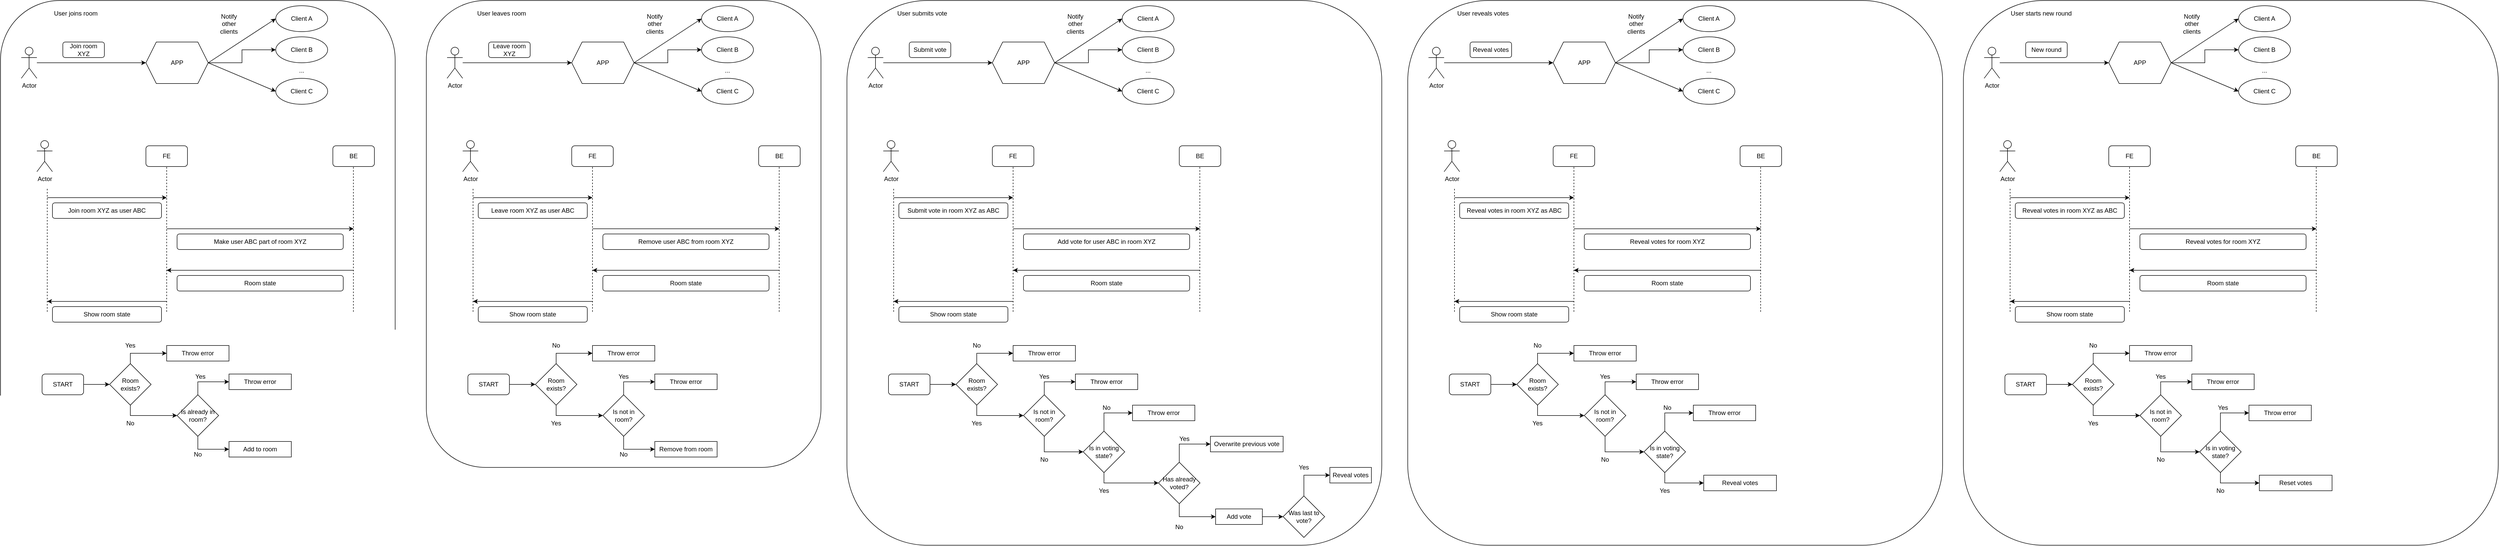 <mxfile version="24.8.4">
  <diagram name="Page-1" id="0DTt7zCiQ9KKCAeXfTBP">
    <mxGraphModel dx="3187" dy="1762" grid="1" gridSize="10" guides="1" tooltips="1" connect="1" arrows="1" fold="1" page="1" pageScale="1" pageWidth="850" pageHeight="1100" math="0" shadow="0">
      <root>
        <mxCell id="0" />
        <mxCell id="1" parent="0" />
        <mxCell id="znmE_3cOpFoyNIo4-c83-2" value="" style="rounded=1;whiteSpace=wrap;html=1;" parent="1" vertex="1">
          <mxGeometry x="40" y="40" width="760" height="900" as="geometry" />
        </mxCell>
        <mxCell id="znmE_3cOpFoyNIo4-c83-3" value="User joins room" style="text;html=1;align=center;verticalAlign=middle;whiteSpace=wrap;rounded=0;" parent="1" vertex="1">
          <mxGeometry x="130" y="50" width="110" height="30" as="geometry" />
        </mxCell>
        <mxCell id="znmE_3cOpFoyNIo4-c83-8" value="Actor" style="shape=umlActor;verticalLabelPosition=bottom;verticalAlign=top;html=1;outlineConnect=0;" parent="1" vertex="1">
          <mxGeometry x="80" y="130" width="30" height="60" as="geometry" />
        </mxCell>
        <mxCell id="znmE_3cOpFoyNIo4-c83-17" style="edgeStyle=orthogonalEdgeStyle;rounded=0;orthogonalLoop=1;jettySize=auto;html=1;exitX=1;exitY=0.5;exitDx=0;exitDy=0;entryX=0;entryY=0.5;entryDx=0;entryDy=0;" parent="1" source="znmE_3cOpFoyNIo4-c83-9" target="znmE_3cOpFoyNIo4-c83-14" edge="1">
          <mxGeometry relative="1" as="geometry" />
        </mxCell>
        <mxCell id="znmE_3cOpFoyNIo4-c83-9" value="APP" style="shape=hexagon;perimeter=hexagonPerimeter2;whiteSpace=wrap;html=1;fixedSize=1;" parent="1" vertex="1">
          <mxGeometry x="320" y="120" width="120" height="80" as="geometry" />
        </mxCell>
        <mxCell id="znmE_3cOpFoyNIo4-c83-10" value="" style="endArrow=classic;html=1;rounded=0;entryX=0;entryY=0.5;entryDx=0;entryDy=0;" parent="1" source="znmE_3cOpFoyNIo4-c83-8" target="znmE_3cOpFoyNIo4-c83-9" edge="1">
          <mxGeometry width="50" height="50" relative="1" as="geometry">
            <mxPoint x="430" y="200" as="sourcePoint" />
            <mxPoint x="480" y="150" as="targetPoint" />
          </mxGeometry>
        </mxCell>
        <mxCell id="znmE_3cOpFoyNIo4-c83-11" value="Join room XYZ" style="rounded=1;whiteSpace=wrap;html=1;" parent="1" vertex="1">
          <mxGeometry x="160" y="120" width="80" height="30" as="geometry" />
        </mxCell>
        <mxCell id="znmE_3cOpFoyNIo4-c83-12" value="Client A" style="ellipse;whiteSpace=wrap;html=1;" parent="1" vertex="1">
          <mxGeometry x="570" y="50" width="100" height="50" as="geometry" />
        </mxCell>
        <mxCell id="znmE_3cOpFoyNIo4-c83-13" value="" style="endArrow=classic;html=1;rounded=0;exitX=1;exitY=0.5;exitDx=0;exitDy=0;entryX=0;entryY=0.5;entryDx=0;entryDy=0;" parent="1" source="znmE_3cOpFoyNIo4-c83-9" target="znmE_3cOpFoyNIo4-c83-12" edge="1">
          <mxGeometry width="50" height="50" relative="1" as="geometry">
            <mxPoint x="390" y="150" as="sourcePoint" />
            <mxPoint x="440" y="100" as="targetPoint" />
          </mxGeometry>
        </mxCell>
        <mxCell id="znmE_3cOpFoyNIo4-c83-14" value="Client B" style="ellipse;whiteSpace=wrap;html=1;" parent="1" vertex="1">
          <mxGeometry x="570" y="110" width="100" height="50" as="geometry" />
        </mxCell>
        <mxCell id="znmE_3cOpFoyNIo4-c83-15" value="Client C" style="ellipse;whiteSpace=wrap;html=1;" parent="1" vertex="1">
          <mxGeometry x="570" y="190" width="100" height="50" as="geometry" />
        </mxCell>
        <mxCell id="znmE_3cOpFoyNIo4-c83-16" value="..." style="text;html=1;align=center;verticalAlign=middle;whiteSpace=wrap;rounded=0;" parent="1" vertex="1">
          <mxGeometry x="590" y="160" width="60" height="30" as="geometry" />
        </mxCell>
        <mxCell id="znmE_3cOpFoyNIo4-c83-18" value="" style="endArrow=classic;html=1;rounded=0;entryX=0;entryY=0.5;entryDx=0;entryDy=0;exitX=1;exitY=0.5;exitDx=0;exitDy=0;" parent="1" source="znmE_3cOpFoyNIo4-c83-9" target="znmE_3cOpFoyNIo4-c83-15" edge="1">
          <mxGeometry width="50" height="50" relative="1" as="geometry">
            <mxPoint x="390" y="150" as="sourcePoint" />
            <mxPoint x="440" y="100" as="targetPoint" />
          </mxGeometry>
        </mxCell>
        <mxCell id="znmE_3cOpFoyNIo4-c83-19" value="Notify other clients" style="text;html=1;align=center;verticalAlign=middle;whiteSpace=wrap;rounded=0;" parent="1" vertex="1">
          <mxGeometry x="450" y="70" width="60" height="30" as="geometry" />
        </mxCell>
        <mxCell id="znmE_3cOpFoyNIo4-c83-20" value="BE" style="rounded=1;whiteSpace=wrap;html=1;" parent="1" vertex="1">
          <mxGeometry x="680" y="320" width="80" height="40" as="geometry" />
        </mxCell>
        <mxCell id="znmE_3cOpFoyNIo4-c83-21" value="FE" style="rounded=1;whiteSpace=wrap;html=1;" parent="1" vertex="1">
          <mxGeometry x="320" y="320" width="80" height="40" as="geometry" />
        </mxCell>
        <mxCell id="znmE_3cOpFoyNIo4-c83-22" value="Actor" style="shape=umlActor;verticalLabelPosition=bottom;verticalAlign=top;html=1;outlineConnect=0;" parent="1" vertex="1">
          <mxGeometry x="110" y="310" width="30" height="60" as="geometry" />
        </mxCell>
        <mxCell id="znmE_3cOpFoyNIo4-c83-24" value="" style="endArrow=none;dashed=1;html=1;rounded=0;entryX=0.5;entryY=1;entryDx=0;entryDy=0;" parent="1" target="znmE_3cOpFoyNIo4-c83-21" edge="1">
          <mxGeometry width="50" height="50" relative="1" as="geometry">
            <mxPoint x="360" y="640" as="sourcePoint" />
            <mxPoint x="590" y="290" as="targetPoint" />
          </mxGeometry>
        </mxCell>
        <mxCell id="znmE_3cOpFoyNIo4-c83-25" value="" style="endArrow=none;dashed=1;html=1;rounded=0;entryX=0.5;entryY=1;entryDx=0;entryDy=0;" parent="1" edge="1">
          <mxGeometry width="50" height="50" relative="1" as="geometry">
            <mxPoint x="719.58" y="640" as="sourcePoint" />
            <mxPoint x="719.58" y="360" as="targetPoint" />
          </mxGeometry>
        </mxCell>
        <mxCell id="znmE_3cOpFoyNIo4-c83-27" value="" style="endArrow=none;dashed=1;html=1;rounded=0;" parent="1" edge="1">
          <mxGeometry width="50" height="50" relative="1" as="geometry">
            <mxPoint x="130" y="640" as="sourcePoint" />
            <mxPoint x="130" y="400" as="targetPoint" />
          </mxGeometry>
        </mxCell>
        <mxCell id="znmE_3cOpFoyNIo4-c83-28" value="" style="endArrow=classic;html=1;rounded=0;" parent="1" edge="1">
          <mxGeometry width="50" height="50" relative="1" as="geometry">
            <mxPoint x="130" y="420" as="sourcePoint" />
            <mxPoint x="360" y="420" as="targetPoint" />
          </mxGeometry>
        </mxCell>
        <mxCell id="znmE_3cOpFoyNIo4-c83-30" value="Join room XYZ as user ABC" style="rounded=1;whiteSpace=wrap;html=1;" parent="1" vertex="1">
          <mxGeometry x="140" y="430" width="210" height="30" as="geometry" />
        </mxCell>
        <mxCell id="znmE_3cOpFoyNIo4-c83-31" value="" style="endArrow=classic;html=1;rounded=0;" parent="1" edge="1">
          <mxGeometry width="50" height="50" relative="1" as="geometry">
            <mxPoint x="360" y="480" as="sourcePoint" />
            <mxPoint x="720" y="480" as="targetPoint" />
          </mxGeometry>
        </mxCell>
        <mxCell id="znmE_3cOpFoyNIo4-c83-32" value="Make user ABC part of room XYZ" style="rounded=1;whiteSpace=wrap;html=1;" parent="1" vertex="1">
          <mxGeometry x="380" y="490" width="320" height="30" as="geometry" />
        </mxCell>
        <mxCell id="znmE_3cOpFoyNIo4-c83-33" value="" style="endArrow=classic;html=1;rounded=0;" parent="1" edge="1">
          <mxGeometry width="50" height="50" relative="1" as="geometry">
            <mxPoint x="720" y="560" as="sourcePoint" />
            <mxPoint x="360" y="560" as="targetPoint" />
          </mxGeometry>
        </mxCell>
        <mxCell id="znmE_3cOpFoyNIo4-c83-34" value="Room state" style="rounded=1;whiteSpace=wrap;html=1;" parent="1" vertex="1">
          <mxGeometry x="380" y="570" width="320" height="30" as="geometry" />
        </mxCell>
        <mxCell id="znmE_3cOpFoyNIo4-c83-35" value="" style="endArrow=classic;html=1;rounded=0;" parent="1" edge="1">
          <mxGeometry width="50" height="50" relative="1" as="geometry">
            <mxPoint x="360" y="620" as="sourcePoint" />
            <mxPoint x="130" y="620" as="targetPoint" />
          </mxGeometry>
        </mxCell>
        <mxCell id="znmE_3cOpFoyNIo4-c83-36" value="Show room state" style="rounded=1;whiteSpace=wrap;html=1;" parent="1" vertex="1">
          <mxGeometry x="140" y="630" width="210" height="30" as="geometry" />
        </mxCell>
        <mxCell id="znmE_3cOpFoyNIo4-c83-63" style="edgeStyle=orthogonalEdgeStyle;rounded=0;orthogonalLoop=1;jettySize=auto;html=1;exitX=1;exitY=0.5;exitDx=0;exitDy=0;entryX=0;entryY=0.5;entryDx=0;entryDy=0;" parent="1" source="znmE_3cOpFoyNIo4-c83-53" target="znmE_3cOpFoyNIo4-c83-54" edge="1">
          <mxGeometry relative="1" as="geometry" />
        </mxCell>
        <mxCell id="znmE_3cOpFoyNIo4-c83-53" value="START" style="rounded=1;whiteSpace=wrap;html=1;" parent="1" vertex="1">
          <mxGeometry x="120" y="760" width="80" height="40" as="geometry" />
        </mxCell>
        <mxCell id="znmE_3cOpFoyNIo4-c83-57" style="edgeStyle=orthogonalEdgeStyle;rounded=0;orthogonalLoop=1;jettySize=auto;html=1;exitX=0.5;exitY=0;exitDx=0;exitDy=0;entryX=0;entryY=0.5;entryDx=0;entryDy=0;" parent="1" source="znmE_3cOpFoyNIo4-c83-54" target="znmE_3cOpFoyNIo4-c83-55" edge="1">
          <mxGeometry relative="1" as="geometry" />
        </mxCell>
        <mxCell id="znmE_3cOpFoyNIo4-c83-60" style="edgeStyle=orthogonalEdgeStyle;rounded=0;orthogonalLoop=1;jettySize=auto;html=1;exitX=0.5;exitY=1;exitDx=0;exitDy=0;entryX=0;entryY=0.5;entryDx=0;entryDy=0;" parent="1" source="znmE_3cOpFoyNIo4-c83-54" target="znmE_3cOpFoyNIo4-c83-59" edge="1">
          <mxGeometry relative="1" as="geometry" />
        </mxCell>
        <mxCell id="znmE_3cOpFoyNIo4-c83-54" value="&lt;div&gt;Room&lt;/div&gt;&lt;div&gt;exists?&lt;br&gt;&lt;/div&gt;" style="rhombus;whiteSpace=wrap;html=1;" parent="1" vertex="1">
          <mxGeometry x="250" y="740" width="80" height="80" as="geometry" />
        </mxCell>
        <mxCell id="znmE_3cOpFoyNIo4-c83-55" value="Throw error" style="rounded=0;whiteSpace=wrap;html=1;" parent="1" vertex="1">
          <mxGeometry x="360" y="705" width="120" height="30" as="geometry" />
        </mxCell>
        <mxCell id="znmE_3cOpFoyNIo4-c83-62" style="edgeStyle=orthogonalEdgeStyle;rounded=0;orthogonalLoop=1;jettySize=auto;html=1;exitX=0.5;exitY=0;exitDx=0;exitDy=0;entryX=0;entryY=0.5;entryDx=0;entryDy=0;" parent="1" source="znmE_3cOpFoyNIo4-c83-59" target="znmE_3cOpFoyNIo4-c83-61" edge="1">
          <mxGeometry relative="1" as="geometry" />
        </mxCell>
        <mxCell id="znmE_3cOpFoyNIo4-c83-67" style="edgeStyle=orthogonalEdgeStyle;rounded=0;orthogonalLoop=1;jettySize=auto;html=1;exitX=0.5;exitY=1;exitDx=0;exitDy=0;entryX=0;entryY=0.5;entryDx=0;entryDy=0;" parent="1" source="znmE_3cOpFoyNIo4-c83-59" target="znmE_3cOpFoyNIo4-c83-66" edge="1">
          <mxGeometry relative="1" as="geometry" />
        </mxCell>
        <mxCell id="znmE_3cOpFoyNIo4-c83-59" value="Is already in room?" style="rhombus;whiteSpace=wrap;html=1;" parent="1" vertex="1">
          <mxGeometry x="380" y="800" width="80" height="80" as="geometry" />
        </mxCell>
        <mxCell id="znmE_3cOpFoyNIo4-c83-61" value="Throw error" style="rounded=0;whiteSpace=wrap;html=1;" parent="1" vertex="1">
          <mxGeometry x="480" y="760" width="120" height="30" as="geometry" />
        </mxCell>
        <mxCell id="znmE_3cOpFoyNIo4-c83-66" value="Add to room" style="rounded=0;whiteSpace=wrap;html=1;" parent="1" vertex="1">
          <mxGeometry x="480" y="890" width="120" height="30" as="geometry" />
        </mxCell>
        <mxCell id="iRaV365EmcCqrzXcGKt7-1" value="" style="rounded=1;whiteSpace=wrap;html=1;" parent="1" vertex="1">
          <mxGeometry x="860" y="40" width="760" height="900" as="geometry" />
        </mxCell>
        <mxCell id="iRaV365EmcCqrzXcGKt7-2" value="User leaves room" style="text;html=1;align=center;verticalAlign=middle;whiteSpace=wrap;rounded=0;" parent="1" vertex="1">
          <mxGeometry x="950" y="50" width="110" height="30" as="geometry" />
        </mxCell>
        <mxCell id="iRaV365EmcCqrzXcGKt7-3" value="Actor" style="shape=umlActor;verticalLabelPosition=bottom;verticalAlign=top;html=1;outlineConnect=0;" parent="1" vertex="1">
          <mxGeometry x="900" y="130" width="30" height="60" as="geometry" />
        </mxCell>
        <mxCell id="iRaV365EmcCqrzXcGKt7-4" style="edgeStyle=orthogonalEdgeStyle;rounded=0;orthogonalLoop=1;jettySize=auto;html=1;exitX=1;exitY=0.5;exitDx=0;exitDy=0;entryX=0;entryY=0.5;entryDx=0;entryDy=0;" parent="1" source="iRaV365EmcCqrzXcGKt7-5" target="iRaV365EmcCqrzXcGKt7-10" edge="1">
          <mxGeometry relative="1" as="geometry" />
        </mxCell>
        <mxCell id="iRaV365EmcCqrzXcGKt7-5" value="APP" style="shape=hexagon;perimeter=hexagonPerimeter2;whiteSpace=wrap;html=1;fixedSize=1;" parent="1" vertex="1">
          <mxGeometry x="1140" y="120" width="120" height="80" as="geometry" />
        </mxCell>
        <mxCell id="iRaV365EmcCqrzXcGKt7-6" value="" style="endArrow=classic;html=1;rounded=0;entryX=0;entryY=0.5;entryDx=0;entryDy=0;" parent="1" source="iRaV365EmcCqrzXcGKt7-3" target="iRaV365EmcCqrzXcGKt7-5" edge="1">
          <mxGeometry width="50" height="50" relative="1" as="geometry">
            <mxPoint x="1250" y="200" as="sourcePoint" />
            <mxPoint x="1300" y="150" as="targetPoint" />
          </mxGeometry>
        </mxCell>
        <mxCell id="iRaV365EmcCqrzXcGKt7-7" value="Leave room XYZ" style="rounded=1;whiteSpace=wrap;html=1;" parent="1" vertex="1">
          <mxGeometry x="980" y="120" width="80" height="30" as="geometry" />
        </mxCell>
        <mxCell id="iRaV365EmcCqrzXcGKt7-8" value="Client A" style="ellipse;whiteSpace=wrap;html=1;" parent="1" vertex="1">
          <mxGeometry x="1390" y="50" width="100" height="50" as="geometry" />
        </mxCell>
        <mxCell id="iRaV365EmcCqrzXcGKt7-9" value="" style="endArrow=classic;html=1;rounded=0;exitX=1;exitY=0.5;exitDx=0;exitDy=0;entryX=0;entryY=0.5;entryDx=0;entryDy=0;" parent="1" source="iRaV365EmcCqrzXcGKt7-5" target="iRaV365EmcCqrzXcGKt7-8" edge="1">
          <mxGeometry width="50" height="50" relative="1" as="geometry">
            <mxPoint x="1210" y="150" as="sourcePoint" />
            <mxPoint x="1260" y="100" as="targetPoint" />
          </mxGeometry>
        </mxCell>
        <mxCell id="iRaV365EmcCqrzXcGKt7-10" value="Client B" style="ellipse;whiteSpace=wrap;html=1;" parent="1" vertex="1">
          <mxGeometry x="1390" y="110" width="100" height="50" as="geometry" />
        </mxCell>
        <mxCell id="iRaV365EmcCqrzXcGKt7-11" value="Client C" style="ellipse;whiteSpace=wrap;html=1;" parent="1" vertex="1">
          <mxGeometry x="1390" y="190" width="100" height="50" as="geometry" />
        </mxCell>
        <mxCell id="iRaV365EmcCqrzXcGKt7-12" value="..." style="text;html=1;align=center;verticalAlign=middle;whiteSpace=wrap;rounded=0;" parent="1" vertex="1">
          <mxGeometry x="1410" y="160" width="60" height="30" as="geometry" />
        </mxCell>
        <mxCell id="iRaV365EmcCqrzXcGKt7-13" value="" style="endArrow=classic;html=1;rounded=0;entryX=0;entryY=0.5;entryDx=0;entryDy=0;exitX=1;exitY=0.5;exitDx=0;exitDy=0;" parent="1" source="iRaV365EmcCqrzXcGKt7-5" target="iRaV365EmcCqrzXcGKt7-11" edge="1">
          <mxGeometry width="50" height="50" relative="1" as="geometry">
            <mxPoint x="1210" y="150" as="sourcePoint" />
            <mxPoint x="1260" y="100" as="targetPoint" />
          </mxGeometry>
        </mxCell>
        <mxCell id="iRaV365EmcCqrzXcGKt7-14" value="Notify other clients" style="text;html=1;align=center;verticalAlign=middle;whiteSpace=wrap;rounded=0;" parent="1" vertex="1">
          <mxGeometry x="1270" y="70" width="60" height="30" as="geometry" />
        </mxCell>
        <mxCell id="iRaV365EmcCqrzXcGKt7-15" value="BE" style="rounded=1;whiteSpace=wrap;html=1;" parent="1" vertex="1">
          <mxGeometry x="1500" y="320" width="80" height="40" as="geometry" />
        </mxCell>
        <mxCell id="iRaV365EmcCqrzXcGKt7-16" value="FE" style="rounded=1;whiteSpace=wrap;html=1;" parent="1" vertex="1">
          <mxGeometry x="1140" y="320" width="80" height="40" as="geometry" />
        </mxCell>
        <mxCell id="iRaV365EmcCqrzXcGKt7-17" value="Actor" style="shape=umlActor;verticalLabelPosition=bottom;verticalAlign=top;html=1;outlineConnect=0;" parent="1" vertex="1">
          <mxGeometry x="930" y="310" width="30" height="60" as="geometry" />
        </mxCell>
        <mxCell id="iRaV365EmcCqrzXcGKt7-18" value="" style="endArrow=none;dashed=1;html=1;rounded=0;entryX=0.5;entryY=1;entryDx=0;entryDy=0;" parent="1" target="iRaV365EmcCqrzXcGKt7-16" edge="1">
          <mxGeometry width="50" height="50" relative="1" as="geometry">
            <mxPoint x="1180" y="640" as="sourcePoint" />
            <mxPoint x="1410" y="290" as="targetPoint" />
          </mxGeometry>
        </mxCell>
        <mxCell id="iRaV365EmcCqrzXcGKt7-19" value="" style="endArrow=none;dashed=1;html=1;rounded=0;entryX=0.5;entryY=1;entryDx=0;entryDy=0;" parent="1" edge="1">
          <mxGeometry width="50" height="50" relative="1" as="geometry">
            <mxPoint x="1539.58" y="640" as="sourcePoint" />
            <mxPoint x="1539.58" y="360" as="targetPoint" />
          </mxGeometry>
        </mxCell>
        <mxCell id="iRaV365EmcCqrzXcGKt7-20" value="" style="endArrow=none;dashed=1;html=1;rounded=0;" parent="1" edge="1">
          <mxGeometry width="50" height="50" relative="1" as="geometry">
            <mxPoint x="950" y="640" as="sourcePoint" />
            <mxPoint x="950" y="400" as="targetPoint" />
          </mxGeometry>
        </mxCell>
        <mxCell id="iRaV365EmcCqrzXcGKt7-21" value="" style="endArrow=classic;html=1;rounded=0;" parent="1" edge="1">
          <mxGeometry width="50" height="50" relative="1" as="geometry">
            <mxPoint x="950" y="420" as="sourcePoint" />
            <mxPoint x="1180" y="420" as="targetPoint" />
          </mxGeometry>
        </mxCell>
        <mxCell id="iRaV365EmcCqrzXcGKt7-22" value="Leave room XYZ as user ABC" style="rounded=1;whiteSpace=wrap;html=1;" parent="1" vertex="1">
          <mxGeometry x="960" y="430" width="210" height="30" as="geometry" />
        </mxCell>
        <mxCell id="iRaV365EmcCqrzXcGKt7-23" value="" style="endArrow=classic;html=1;rounded=0;" parent="1" edge="1">
          <mxGeometry width="50" height="50" relative="1" as="geometry">
            <mxPoint x="1180" y="480" as="sourcePoint" />
            <mxPoint x="1540" y="480" as="targetPoint" />
          </mxGeometry>
        </mxCell>
        <mxCell id="iRaV365EmcCqrzXcGKt7-24" value="Remove user ABC from room XYZ" style="rounded=1;whiteSpace=wrap;html=1;" parent="1" vertex="1">
          <mxGeometry x="1200" y="490" width="320" height="30" as="geometry" />
        </mxCell>
        <mxCell id="iRaV365EmcCqrzXcGKt7-25" value="" style="endArrow=classic;html=1;rounded=0;" parent="1" edge="1">
          <mxGeometry width="50" height="50" relative="1" as="geometry">
            <mxPoint x="1540" y="560" as="sourcePoint" />
            <mxPoint x="1180" y="560" as="targetPoint" />
          </mxGeometry>
        </mxCell>
        <mxCell id="iRaV365EmcCqrzXcGKt7-26" value="Room state" style="rounded=1;whiteSpace=wrap;html=1;" parent="1" vertex="1">
          <mxGeometry x="1200" y="570" width="320" height="30" as="geometry" />
        </mxCell>
        <mxCell id="iRaV365EmcCqrzXcGKt7-27" value="" style="endArrow=classic;html=1;rounded=0;" parent="1" edge="1">
          <mxGeometry width="50" height="50" relative="1" as="geometry">
            <mxPoint x="1180" y="620" as="sourcePoint" />
            <mxPoint x="950" y="620" as="targetPoint" />
          </mxGeometry>
        </mxCell>
        <mxCell id="iRaV365EmcCqrzXcGKt7-28" value="Show room state" style="rounded=1;whiteSpace=wrap;html=1;" parent="1" vertex="1">
          <mxGeometry x="960" y="630" width="210" height="30" as="geometry" />
        </mxCell>
        <mxCell id="iRaV365EmcCqrzXcGKt7-29" style="edgeStyle=orthogonalEdgeStyle;rounded=0;orthogonalLoop=1;jettySize=auto;html=1;exitX=1;exitY=0.5;exitDx=0;exitDy=0;entryX=0;entryY=0.5;entryDx=0;entryDy=0;" parent="1" source="iRaV365EmcCqrzXcGKt7-30" target="iRaV365EmcCqrzXcGKt7-33" edge="1">
          <mxGeometry relative="1" as="geometry" />
        </mxCell>
        <mxCell id="iRaV365EmcCqrzXcGKt7-30" value="START" style="rounded=1;whiteSpace=wrap;html=1;" parent="1" vertex="1">
          <mxGeometry x="940" y="760" width="80" height="40" as="geometry" />
        </mxCell>
        <mxCell id="iRaV365EmcCqrzXcGKt7-31" style="edgeStyle=orthogonalEdgeStyle;rounded=0;orthogonalLoop=1;jettySize=auto;html=1;exitX=0.5;exitY=0;exitDx=0;exitDy=0;entryX=0;entryY=0.5;entryDx=0;entryDy=0;" parent="1" source="iRaV365EmcCqrzXcGKt7-33" target="iRaV365EmcCqrzXcGKt7-34" edge="1">
          <mxGeometry relative="1" as="geometry" />
        </mxCell>
        <mxCell id="iRaV365EmcCqrzXcGKt7-32" style="edgeStyle=orthogonalEdgeStyle;rounded=0;orthogonalLoop=1;jettySize=auto;html=1;exitX=0.5;exitY=1;exitDx=0;exitDy=0;entryX=0;entryY=0.5;entryDx=0;entryDy=0;" parent="1" source="iRaV365EmcCqrzXcGKt7-33" target="iRaV365EmcCqrzXcGKt7-37" edge="1">
          <mxGeometry relative="1" as="geometry" />
        </mxCell>
        <mxCell id="iRaV365EmcCqrzXcGKt7-33" value="&lt;div&gt;Room&lt;/div&gt;&lt;div&gt;exists?&lt;br&gt;&lt;/div&gt;" style="rhombus;whiteSpace=wrap;html=1;" parent="1" vertex="1">
          <mxGeometry x="1070" y="740" width="80" height="80" as="geometry" />
        </mxCell>
        <mxCell id="iRaV365EmcCqrzXcGKt7-34" value="Throw error" style="rounded=0;whiteSpace=wrap;html=1;" parent="1" vertex="1">
          <mxGeometry x="1180" y="705" width="120" height="30" as="geometry" />
        </mxCell>
        <mxCell id="iRaV365EmcCqrzXcGKt7-35" style="edgeStyle=orthogonalEdgeStyle;rounded=0;orthogonalLoop=1;jettySize=auto;html=1;exitX=0.5;exitY=0;exitDx=0;exitDy=0;entryX=0;entryY=0.5;entryDx=0;entryDy=0;" parent="1" source="iRaV365EmcCqrzXcGKt7-37" target="iRaV365EmcCqrzXcGKt7-38" edge="1">
          <mxGeometry relative="1" as="geometry" />
        </mxCell>
        <mxCell id="iRaV365EmcCqrzXcGKt7-36" style="edgeStyle=orthogonalEdgeStyle;rounded=0;orthogonalLoop=1;jettySize=auto;html=1;exitX=0.5;exitY=1;exitDx=0;exitDy=0;entryX=0;entryY=0.5;entryDx=0;entryDy=0;" parent="1" source="iRaV365EmcCqrzXcGKt7-37" target="iRaV365EmcCqrzXcGKt7-39" edge="1">
          <mxGeometry relative="1" as="geometry" />
        </mxCell>
        <mxCell id="iRaV365EmcCqrzXcGKt7-37" value="Is not in room?" style="rhombus;whiteSpace=wrap;html=1;" parent="1" vertex="1">
          <mxGeometry x="1200" y="800" width="80" height="80" as="geometry" />
        </mxCell>
        <mxCell id="iRaV365EmcCqrzXcGKt7-38" value="Throw error" style="rounded=0;whiteSpace=wrap;html=1;" parent="1" vertex="1">
          <mxGeometry x="1300" y="760" width="120" height="30" as="geometry" />
        </mxCell>
        <mxCell id="iRaV365EmcCqrzXcGKt7-39" value="Remove from room" style="rounded=0;whiteSpace=wrap;html=1;" parent="1" vertex="1">
          <mxGeometry x="1300" y="890" width="120" height="30" as="geometry" />
        </mxCell>
        <mxCell id="collzudqSGSpwgvRL9wm-2" value="Yes" style="text;html=1;align=center;verticalAlign=middle;whiteSpace=wrap;rounded=0;" parent="1" vertex="1">
          <mxGeometry x="260" y="690" width="60" height="30" as="geometry" />
        </mxCell>
        <mxCell id="collzudqSGSpwgvRL9wm-3" value="Yes" style="text;html=1;align=center;verticalAlign=middle;whiteSpace=wrap;rounded=0;" parent="1" vertex="1">
          <mxGeometry x="395" y="750" width="60" height="30" as="geometry" />
        </mxCell>
        <mxCell id="collzudqSGSpwgvRL9wm-4" value="Yes" style="text;html=1;align=center;verticalAlign=middle;whiteSpace=wrap;rounded=0;" parent="1" vertex="1">
          <mxGeometry x="1080" y="840" width="60" height="30" as="geometry" />
        </mxCell>
        <mxCell id="collzudqSGSpwgvRL9wm-5" value="Yes" style="text;html=1;align=center;verticalAlign=middle;whiteSpace=wrap;rounded=0;" parent="1" vertex="1">
          <mxGeometry x="1210" y="750" width="60" height="30" as="geometry" />
        </mxCell>
        <mxCell id="collzudqSGSpwgvRL9wm-6" value="No" style="text;html=1;align=center;verticalAlign=middle;whiteSpace=wrap;rounded=0;" parent="1" vertex="1">
          <mxGeometry x="260" y="840" width="60" height="30" as="geometry" />
        </mxCell>
        <mxCell id="collzudqSGSpwgvRL9wm-7" value="No" style="text;html=1;align=center;verticalAlign=middle;whiteSpace=wrap;rounded=0;" parent="1" vertex="1">
          <mxGeometry x="390" y="900" width="60" height="30" as="geometry" />
        </mxCell>
        <mxCell id="collzudqSGSpwgvRL9wm-8" value="No" style="text;html=1;align=center;verticalAlign=middle;whiteSpace=wrap;rounded=0;" parent="1" vertex="1">
          <mxGeometry x="1080" y="690" width="60" height="30" as="geometry" />
        </mxCell>
        <mxCell id="collzudqSGSpwgvRL9wm-9" value="No" style="text;html=1;align=center;verticalAlign=middle;whiteSpace=wrap;rounded=0;" parent="1" vertex="1">
          <mxGeometry x="1210" y="900" width="60" height="30" as="geometry" />
        </mxCell>
        <mxCell id="JSbvetNT451NxBVQrDmJ-1" value="" style="rounded=1;whiteSpace=wrap;html=1;" vertex="1" parent="1">
          <mxGeometry x="1670" y="40" width="1030" height="1050" as="geometry" />
        </mxCell>
        <mxCell id="JSbvetNT451NxBVQrDmJ-2" value="User submits vote" style="text;html=1;align=center;verticalAlign=middle;whiteSpace=wrap;rounded=0;" vertex="1" parent="1">
          <mxGeometry x="1760" y="50" width="110" height="30" as="geometry" />
        </mxCell>
        <mxCell id="JSbvetNT451NxBVQrDmJ-3" value="Actor" style="shape=umlActor;verticalLabelPosition=bottom;verticalAlign=top;html=1;outlineConnect=0;" vertex="1" parent="1">
          <mxGeometry x="1710" y="130" width="30" height="60" as="geometry" />
        </mxCell>
        <mxCell id="JSbvetNT451NxBVQrDmJ-4" style="edgeStyle=orthogonalEdgeStyle;rounded=0;orthogonalLoop=1;jettySize=auto;html=1;exitX=1;exitY=0.5;exitDx=0;exitDy=0;entryX=0;entryY=0.5;entryDx=0;entryDy=0;" edge="1" parent="1" source="JSbvetNT451NxBVQrDmJ-5" target="JSbvetNT451NxBVQrDmJ-10">
          <mxGeometry relative="1" as="geometry" />
        </mxCell>
        <mxCell id="JSbvetNT451NxBVQrDmJ-5" value="APP" style="shape=hexagon;perimeter=hexagonPerimeter2;whiteSpace=wrap;html=1;fixedSize=1;" vertex="1" parent="1">
          <mxGeometry x="1950" y="120" width="120" height="80" as="geometry" />
        </mxCell>
        <mxCell id="JSbvetNT451NxBVQrDmJ-6" value="" style="endArrow=classic;html=1;rounded=0;entryX=0;entryY=0.5;entryDx=0;entryDy=0;" edge="1" parent="1" source="JSbvetNT451NxBVQrDmJ-3" target="JSbvetNT451NxBVQrDmJ-5">
          <mxGeometry width="50" height="50" relative="1" as="geometry">
            <mxPoint x="2060" y="200" as="sourcePoint" />
            <mxPoint x="2110" y="150" as="targetPoint" />
          </mxGeometry>
        </mxCell>
        <mxCell id="JSbvetNT451NxBVQrDmJ-7" value="Submit vote" style="rounded=1;whiteSpace=wrap;html=1;" vertex="1" parent="1">
          <mxGeometry x="1790" y="120" width="80" height="30" as="geometry" />
        </mxCell>
        <mxCell id="JSbvetNT451NxBVQrDmJ-8" value="Client A" style="ellipse;whiteSpace=wrap;html=1;" vertex="1" parent="1">
          <mxGeometry x="2200" y="50" width="100" height="50" as="geometry" />
        </mxCell>
        <mxCell id="JSbvetNT451NxBVQrDmJ-9" value="" style="endArrow=classic;html=1;rounded=0;exitX=1;exitY=0.5;exitDx=0;exitDy=0;entryX=0;entryY=0.5;entryDx=0;entryDy=0;" edge="1" parent="1" source="JSbvetNT451NxBVQrDmJ-5" target="JSbvetNT451NxBVQrDmJ-8">
          <mxGeometry width="50" height="50" relative="1" as="geometry">
            <mxPoint x="2020" y="150" as="sourcePoint" />
            <mxPoint x="2070" y="100" as="targetPoint" />
          </mxGeometry>
        </mxCell>
        <mxCell id="JSbvetNT451NxBVQrDmJ-10" value="Client B" style="ellipse;whiteSpace=wrap;html=1;" vertex="1" parent="1">
          <mxGeometry x="2200" y="110" width="100" height="50" as="geometry" />
        </mxCell>
        <mxCell id="JSbvetNT451NxBVQrDmJ-11" value="Client C" style="ellipse;whiteSpace=wrap;html=1;" vertex="1" parent="1">
          <mxGeometry x="2200" y="190" width="100" height="50" as="geometry" />
        </mxCell>
        <mxCell id="JSbvetNT451NxBVQrDmJ-12" value="..." style="text;html=1;align=center;verticalAlign=middle;whiteSpace=wrap;rounded=0;" vertex="1" parent="1">
          <mxGeometry x="2220" y="160" width="60" height="30" as="geometry" />
        </mxCell>
        <mxCell id="JSbvetNT451NxBVQrDmJ-13" value="" style="endArrow=classic;html=1;rounded=0;entryX=0;entryY=0.5;entryDx=0;entryDy=0;exitX=1;exitY=0.5;exitDx=0;exitDy=0;" edge="1" parent="1" source="JSbvetNT451NxBVQrDmJ-5" target="JSbvetNT451NxBVQrDmJ-11">
          <mxGeometry width="50" height="50" relative="1" as="geometry">
            <mxPoint x="2020" y="150" as="sourcePoint" />
            <mxPoint x="2070" y="100" as="targetPoint" />
          </mxGeometry>
        </mxCell>
        <mxCell id="JSbvetNT451NxBVQrDmJ-14" value="Notify other clients" style="text;html=1;align=center;verticalAlign=middle;whiteSpace=wrap;rounded=0;" vertex="1" parent="1">
          <mxGeometry x="2080" y="70" width="60" height="30" as="geometry" />
        </mxCell>
        <mxCell id="JSbvetNT451NxBVQrDmJ-15" value="BE" style="rounded=1;whiteSpace=wrap;html=1;" vertex="1" parent="1">
          <mxGeometry x="2310" y="320" width="80" height="40" as="geometry" />
        </mxCell>
        <mxCell id="JSbvetNT451NxBVQrDmJ-16" value="FE" style="rounded=1;whiteSpace=wrap;html=1;" vertex="1" parent="1">
          <mxGeometry x="1950" y="320" width="80" height="40" as="geometry" />
        </mxCell>
        <mxCell id="JSbvetNT451NxBVQrDmJ-17" value="Actor" style="shape=umlActor;verticalLabelPosition=bottom;verticalAlign=top;html=1;outlineConnect=0;" vertex="1" parent="1">
          <mxGeometry x="1740" y="310" width="30" height="60" as="geometry" />
        </mxCell>
        <mxCell id="JSbvetNT451NxBVQrDmJ-18" value="" style="endArrow=none;dashed=1;html=1;rounded=0;entryX=0.5;entryY=1;entryDx=0;entryDy=0;" edge="1" parent="1" target="JSbvetNT451NxBVQrDmJ-16">
          <mxGeometry width="50" height="50" relative="1" as="geometry">
            <mxPoint x="1990" y="640" as="sourcePoint" />
            <mxPoint x="2220" y="290" as="targetPoint" />
          </mxGeometry>
        </mxCell>
        <mxCell id="JSbvetNT451NxBVQrDmJ-19" value="" style="endArrow=none;dashed=1;html=1;rounded=0;entryX=0.5;entryY=1;entryDx=0;entryDy=0;" edge="1" parent="1">
          <mxGeometry width="50" height="50" relative="1" as="geometry">
            <mxPoint x="2349.58" y="640" as="sourcePoint" />
            <mxPoint x="2349.58" y="360" as="targetPoint" />
          </mxGeometry>
        </mxCell>
        <mxCell id="JSbvetNT451NxBVQrDmJ-20" value="" style="endArrow=none;dashed=1;html=1;rounded=0;" edge="1" parent="1">
          <mxGeometry width="50" height="50" relative="1" as="geometry">
            <mxPoint x="1760" y="640" as="sourcePoint" />
            <mxPoint x="1760" y="400" as="targetPoint" />
          </mxGeometry>
        </mxCell>
        <mxCell id="JSbvetNT451NxBVQrDmJ-21" value="" style="endArrow=classic;html=1;rounded=0;" edge="1" parent="1">
          <mxGeometry width="50" height="50" relative="1" as="geometry">
            <mxPoint x="1760" y="420" as="sourcePoint" />
            <mxPoint x="1990" y="420" as="targetPoint" />
          </mxGeometry>
        </mxCell>
        <mxCell id="JSbvetNT451NxBVQrDmJ-22" value="Submit vote in room XYZ as ABC" style="rounded=1;whiteSpace=wrap;html=1;" vertex="1" parent="1">
          <mxGeometry x="1770" y="430" width="210" height="30" as="geometry" />
        </mxCell>
        <mxCell id="JSbvetNT451NxBVQrDmJ-23" value="" style="endArrow=classic;html=1;rounded=0;" edge="1" parent="1">
          <mxGeometry width="50" height="50" relative="1" as="geometry">
            <mxPoint x="1990" y="480" as="sourcePoint" />
            <mxPoint x="2350" y="480" as="targetPoint" />
          </mxGeometry>
        </mxCell>
        <mxCell id="JSbvetNT451NxBVQrDmJ-24" value="Add vote for user ABC in room XYZ" style="rounded=1;whiteSpace=wrap;html=1;" vertex="1" parent="1">
          <mxGeometry x="2010" y="490" width="320" height="30" as="geometry" />
        </mxCell>
        <mxCell id="JSbvetNT451NxBVQrDmJ-25" value="" style="endArrow=classic;html=1;rounded=0;" edge="1" parent="1">
          <mxGeometry width="50" height="50" relative="1" as="geometry">
            <mxPoint x="2350" y="560" as="sourcePoint" />
            <mxPoint x="1990" y="560" as="targetPoint" />
          </mxGeometry>
        </mxCell>
        <mxCell id="JSbvetNT451NxBVQrDmJ-26" value="Room state" style="rounded=1;whiteSpace=wrap;html=1;" vertex="1" parent="1">
          <mxGeometry x="2010" y="570" width="320" height="30" as="geometry" />
        </mxCell>
        <mxCell id="JSbvetNT451NxBVQrDmJ-27" value="" style="endArrow=classic;html=1;rounded=0;" edge="1" parent="1">
          <mxGeometry width="50" height="50" relative="1" as="geometry">
            <mxPoint x="1990" y="620" as="sourcePoint" />
            <mxPoint x="1760" y="620" as="targetPoint" />
          </mxGeometry>
        </mxCell>
        <mxCell id="JSbvetNT451NxBVQrDmJ-28" value="Show room state" style="rounded=1;whiteSpace=wrap;html=1;" vertex="1" parent="1">
          <mxGeometry x="1770" y="630" width="210" height="30" as="geometry" />
        </mxCell>
        <mxCell id="JSbvetNT451NxBVQrDmJ-29" style="edgeStyle=orthogonalEdgeStyle;rounded=0;orthogonalLoop=1;jettySize=auto;html=1;exitX=1;exitY=0.5;exitDx=0;exitDy=0;entryX=0;entryY=0.5;entryDx=0;entryDy=0;" edge="1" parent="1" source="JSbvetNT451NxBVQrDmJ-30" target="JSbvetNT451NxBVQrDmJ-33">
          <mxGeometry relative="1" as="geometry" />
        </mxCell>
        <mxCell id="JSbvetNT451NxBVQrDmJ-30" value="START" style="rounded=1;whiteSpace=wrap;html=1;" vertex="1" parent="1">
          <mxGeometry x="1750" y="760" width="80" height="40" as="geometry" />
        </mxCell>
        <mxCell id="JSbvetNT451NxBVQrDmJ-31" style="edgeStyle=orthogonalEdgeStyle;rounded=0;orthogonalLoop=1;jettySize=auto;html=1;exitX=0.5;exitY=0;exitDx=0;exitDy=0;entryX=0;entryY=0.5;entryDx=0;entryDy=0;" edge="1" parent="1" source="JSbvetNT451NxBVQrDmJ-33" target="JSbvetNT451NxBVQrDmJ-34">
          <mxGeometry relative="1" as="geometry" />
        </mxCell>
        <mxCell id="JSbvetNT451NxBVQrDmJ-32" style="edgeStyle=orthogonalEdgeStyle;rounded=0;orthogonalLoop=1;jettySize=auto;html=1;exitX=0.5;exitY=1;exitDx=0;exitDy=0;entryX=0;entryY=0.5;entryDx=0;entryDy=0;" edge="1" parent="1" source="JSbvetNT451NxBVQrDmJ-33" target="JSbvetNT451NxBVQrDmJ-37">
          <mxGeometry relative="1" as="geometry" />
        </mxCell>
        <mxCell id="JSbvetNT451NxBVQrDmJ-33" value="&lt;div&gt;Room&lt;/div&gt;&lt;div&gt;exists?&lt;br&gt;&lt;/div&gt;" style="rhombus;whiteSpace=wrap;html=1;" vertex="1" parent="1">
          <mxGeometry x="1880" y="740" width="80" height="80" as="geometry" />
        </mxCell>
        <mxCell id="JSbvetNT451NxBVQrDmJ-34" value="Throw error" style="rounded=0;whiteSpace=wrap;html=1;" vertex="1" parent="1">
          <mxGeometry x="1990" y="705" width="120" height="30" as="geometry" />
        </mxCell>
        <mxCell id="JSbvetNT451NxBVQrDmJ-35" style="edgeStyle=orthogonalEdgeStyle;rounded=0;orthogonalLoop=1;jettySize=auto;html=1;exitX=0.5;exitY=0;exitDx=0;exitDy=0;entryX=0;entryY=0.5;entryDx=0;entryDy=0;" edge="1" parent="1" source="JSbvetNT451NxBVQrDmJ-37" target="JSbvetNT451NxBVQrDmJ-38">
          <mxGeometry relative="1" as="geometry" />
        </mxCell>
        <mxCell id="JSbvetNT451NxBVQrDmJ-53" style="edgeStyle=orthogonalEdgeStyle;rounded=0;orthogonalLoop=1;jettySize=auto;html=1;exitX=0.5;exitY=1;exitDx=0;exitDy=0;entryX=0;entryY=0.5;entryDx=0;entryDy=0;" edge="1" parent="1" source="JSbvetNT451NxBVQrDmJ-37" target="JSbvetNT451NxBVQrDmJ-52">
          <mxGeometry relative="1" as="geometry" />
        </mxCell>
        <mxCell id="JSbvetNT451NxBVQrDmJ-37" value="Is not in room?" style="rhombus;whiteSpace=wrap;html=1;" vertex="1" parent="1">
          <mxGeometry x="2010" y="800" width="80" height="80" as="geometry" />
        </mxCell>
        <mxCell id="JSbvetNT451NxBVQrDmJ-38" value="Throw error" style="rounded=0;whiteSpace=wrap;html=1;" vertex="1" parent="1">
          <mxGeometry x="2110" y="760" width="120" height="30" as="geometry" />
        </mxCell>
        <mxCell id="JSbvetNT451NxBVQrDmJ-40" value="Yes" style="text;html=1;align=center;verticalAlign=middle;whiteSpace=wrap;rounded=0;" vertex="1" parent="1">
          <mxGeometry x="1890" y="840" width="60" height="30" as="geometry" />
        </mxCell>
        <mxCell id="JSbvetNT451NxBVQrDmJ-41" value="Yes" style="text;html=1;align=center;verticalAlign=middle;whiteSpace=wrap;rounded=0;" vertex="1" parent="1">
          <mxGeometry x="2020" y="750" width="60" height="30" as="geometry" />
        </mxCell>
        <mxCell id="JSbvetNT451NxBVQrDmJ-42" value="No" style="text;html=1;align=center;verticalAlign=middle;whiteSpace=wrap;rounded=0;" vertex="1" parent="1">
          <mxGeometry x="1890" y="690" width="60" height="30" as="geometry" />
        </mxCell>
        <mxCell id="JSbvetNT451NxBVQrDmJ-43" value="No" style="text;html=1;align=center;verticalAlign=middle;whiteSpace=wrap;rounded=0;" vertex="1" parent="1">
          <mxGeometry x="2020" y="910" width="60" height="30" as="geometry" />
        </mxCell>
        <mxCell id="JSbvetNT451NxBVQrDmJ-47" style="edgeStyle=orthogonalEdgeStyle;rounded=0;orthogonalLoop=1;jettySize=auto;html=1;exitX=0.5;exitY=0;exitDx=0;exitDy=0;entryX=0;entryY=0.5;entryDx=0;entryDy=0;" edge="1" parent="1" source="JSbvetNT451NxBVQrDmJ-44" target="JSbvetNT451NxBVQrDmJ-46">
          <mxGeometry relative="1" as="geometry" />
        </mxCell>
        <mxCell id="JSbvetNT451NxBVQrDmJ-50" style="edgeStyle=orthogonalEdgeStyle;rounded=0;orthogonalLoop=1;jettySize=auto;html=1;exitX=0.5;exitY=1;exitDx=0;exitDy=0;entryX=0;entryY=0.5;entryDx=0;entryDy=0;" edge="1" parent="1" source="JSbvetNT451NxBVQrDmJ-44" target="JSbvetNT451NxBVQrDmJ-49">
          <mxGeometry relative="1" as="geometry" />
        </mxCell>
        <mxCell id="JSbvetNT451NxBVQrDmJ-44" value="Has already voted?" style="rhombus;whiteSpace=wrap;html=1;" vertex="1" parent="1">
          <mxGeometry x="2270" y="930" width="80" height="80" as="geometry" />
        </mxCell>
        <mxCell id="JSbvetNT451NxBVQrDmJ-46" value="Overwrite previous vote" style="rounded=0;whiteSpace=wrap;html=1;" vertex="1" parent="1">
          <mxGeometry x="2370" y="880" width="140" height="30" as="geometry" />
        </mxCell>
        <mxCell id="JSbvetNT451NxBVQrDmJ-48" value="Yes" style="text;html=1;align=center;verticalAlign=middle;whiteSpace=wrap;rounded=0;" vertex="1" parent="1">
          <mxGeometry x="2290" y="870" width="60" height="30" as="geometry" />
        </mxCell>
        <mxCell id="JSbvetNT451NxBVQrDmJ-164" style="edgeStyle=orthogonalEdgeStyle;rounded=0;orthogonalLoop=1;jettySize=auto;html=1;exitX=1;exitY=0.5;exitDx=0;exitDy=0;entryX=0;entryY=0.5;entryDx=0;entryDy=0;" edge="1" parent="1" source="JSbvetNT451NxBVQrDmJ-49" target="JSbvetNT451NxBVQrDmJ-163">
          <mxGeometry relative="1" as="geometry" />
        </mxCell>
        <mxCell id="JSbvetNT451NxBVQrDmJ-49" value="Add vote" style="rounded=0;whiteSpace=wrap;html=1;" vertex="1" parent="1">
          <mxGeometry x="2380" y="1020" width="90" height="30" as="geometry" />
        </mxCell>
        <mxCell id="JSbvetNT451NxBVQrDmJ-51" value="No" style="text;html=1;align=center;verticalAlign=middle;whiteSpace=wrap;rounded=0;" vertex="1" parent="1">
          <mxGeometry x="2280" y="1040" width="60" height="30" as="geometry" />
        </mxCell>
        <mxCell id="JSbvetNT451NxBVQrDmJ-54" style="edgeStyle=orthogonalEdgeStyle;rounded=0;orthogonalLoop=1;jettySize=auto;html=1;exitX=0.5;exitY=1;exitDx=0;exitDy=0;entryX=0;entryY=0.5;entryDx=0;entryDy=0;" edge="1" parent="1" source="JSbvetNT451NxBVQrDmJ-52" target="JSbvetNT451NxBVQrDmJ-44">
          <mxGeometry relative="1" as="geometry" />
        </mxCell>
        <mxCell id="JSbvetNT451NxBVQrDmJ-57" style="edgeStyle=orthogonalEdgeStyle;rounded=0;orthogonalLoop=1;jettySize=auto;html=1;exitX=0.5;exitY=0;exitDx=0;exitDy=0;entryX=0;entryY=0.5;entryDx=0;entryDy=0;" edge="1" parent="1" source="JSbvetNT451NxBVQrDmJ-52" target="JSbvetNT451NxBVQrDmJ-56">
          <mxGeometry relative="1" as="geometry" />
        </mxCell>
        <mxCell id="JSbvetNT451NxBVQrDmJ-52" value="Is in voting state?" style="rhombus;whiteSpace=wrap;html=1;" vertex="1" parent="1">
          <mxGeometry x="2125" y="870" width="80" height="80" as="geometry" />
        </mxCell>
        <mxCell id="JSbvetNT451NxBVQrDmJ-55" value="Yes" style="text;html=1;align=center;verticalAlign=middle;whiteSpace=wrap;rounded=0;" vertex="1" parent="1">
          <mxGeometry x="2135" y="970" width="60" height="30" as="geometry" />
        </mxCell>
        <mxCell id="JSbvetNT451NxBVQrDmJ-56" value="Throw error" style="rounded=0;whiteSpace=wrap;html=1;" vertex="1" parent="1">
          <mxGeometry x="2220" y="820" width="120" height="30" as="geometry" />
        </mxCell>
        <mxCell id="JSbvetNT451NxBVQrDmJ-58" value="No" style="text;html=1;align=center;verticalAlign=middle;whiteSpace=wrap;rounded=0;" vertex="1" parent="1">
          <mxGeometry x="2140" y="810" width="60" height="30" as="geometry" />
        </mxCell>
        <mxCell id="JSbvetNT451NxBVQrDmJ-59" value="" style="rounded=1;whiteSpace=wrap;html=1;" vertex="1" parent="1">
          <mxGeometry x="2750" y="40" width="1030" height="1050" as="geometry" />
        </mxCell>
        <mxCell id="JSbvetNT451NxBVQrDmJ-60" value="User reveals votes" style="text;html=1;align=center;verticalAlign=middle;whiteSpace=wrap;rounded=0;" vertex="1" parent="1">
          <mxGeometry x="2840" y="50" width="110" height="30" as="geometry" />
        </mxCell>
        <mxCell id="JSbvetNT451NxBVQrDmJ-61" value="Actor" style="shape=umlActor;verticalLabelPosition=bottom;verticalAlign=top;html=1;outlineConnect=0;" vertex="1" parent="1">
          <mxGeometry x="2790" y="130" width="30" height="60" as="geometry" />
        </mxCell>
        <mxCell id="JSbvetNT451NxBVQrDmJ-62" style="edgeStyle=orthogonalEdgeStyle;rounded=0;orthogonalLoop=1;jettySize=auto;html=1;exitX=1;exitY=0.5;exitDx=0;exitDy=0;entryX=0;entryY=0.5;entryDx=0;entryDy=0;" edge="1" parent="1" source="JSbvetNT451NxBVQrDmJ-63" target="JSbvetNT451NxBVQrDmJ-68">
          <mxGeometry relative="1" as="geometry" />
        </mxCell>
        <mxCell id="JSbvetNT451NxBVQrDmJ-63" value="APP" style="shape=hexagon;perimeter=hexagonPerimeter2;whiteSpace=wrap;html=1;fixedSize=1;" vertex="1" parent="1">
          <mxGeometry x="3030" y="120" width="120" height="80" as="geometry" />
        </mxCell>
        <mxCell id="JSbvetNT451NxBVQrDmJ-64" value="" style="endArrow=classic;html=1;rounded=0;entryX=0;entryY=0.5;entryDx=0;entryDy=0;" edge="1" parent="1" source="JSbvetNT451NxBVQrDmJ-61" target="JSbvetNT451NxBVQrDmJ-63">
          <mxGeometry width="50" height="50" relative="1" as="geometry">
            <mxPoint x="3140" y="200" as="sourcePoint" />
            <mxPoint x="3190" y="150" as="targetPoint" />
          </mxGeometry>
        </mxCell>
        <mxCell id="JSbvetNT451NxBVQrDmJ-65" value="Reveal votes" style="rounded=1;whiteSpace=wrap;html=1;" vertex="1" parent="1">
          <mxGeometry x="2870" y="120" width="80" height="30" as="geometry" />
        </mxCell>
        <mxCell id="JSbvetNT451NxBVQrDmJ-66" value="Client A" style="ellipse;whiteSpace=wrap;html=1;" vertex="1" parent="1">
          <mxGeometry x="3280" y="50" width="100" height="50" as="geometry" />
        </mxCell>
        <mxCell id="JSbvetNT451NxBVQrDmJ-67" value="" style="endArrow=classic;html=1;rounded=0;exitX=1;exitY=0.5;exitDx=0;exitDy=0;entryX=0;entryY=0.5;entryDx=0;entryDy=0;" edge="1" parent="1" source="JSbvetNT451NxBVQrDmJ-63" target="JSbvetNT451NxBVQrDmJ-66">
          <mxGeometry width="50" height="50" relative="1" as="geometry">
            <mxPoint x="3100" y="150" as="sourcePoint" />
            <mxPoint x="3150" y="100" as="targetPoint" />
          </mxGeometry>
        </mxCell>
        <mxCell id="JSbvetNT451NxBVQrDmJ-68" value="Client B" style="ellipse;whiteSpace=wrap;html=1;" vertex="1" parent="1">
          <mxGeometry x="3280" y="110" width="100" height="50" as="geometry" />
        </mxCell>
        <mxCell id="JSbvetNT451NxBVQrDmJ-69" value="Client C" style="ellipse;whiteSpace=wrap;html=1;" vertex="1" parent="1">
          <mxGeometry x="3280" y="190" width="100" height="50" as="geometry" />
        </mxCell>
        <mxCell id="JSbvetNT451NxBVQrDmJ-70" value="..." style="text;html=1;align=center;verticalAlign=middle;whiteSpace=wrap;rounded=0;" vertex="1" parent="1">
          <mxGeometry x="3300" y="160" width="60" height="30" as="geometry" />
        </mxCell>
        <mxCell id="JSbvetNT451NxBVQrDmJ-71" value="" style="endArrow=classic;html=1;rounded=0;entryX=0;entryY=0.5;entryDx=0;entryDy=0;exitX=1;exitY=0.5;exitDx=0;exitDy=0;" edge="1" parent="1" source="JSbvetNT451NxBVQrDmJ-63" target="JSbvetNT451NxBVQrDmJ-69">
          <mxGeometry width="50" height="50" relative="1" as="geometry">
            <mxPoint x="3100" y="150" as="sourcePoint" />
            <mxPoint x="3150" y="100" as="targetPoint" />
          </mxGeometry>
        </mxCell>
        <mxCell id="JSbvetNT451NxBVQrDmJ-72" value="Notify other clients" style="text;html=1;align=center;verticalAlign=middle;whiteSpace=wrap;rounded=0;" vertex="1" parent="1">
          <mxGeometry x="3160" y="70" width="60" height="30" as="geometry" />
        </mxCell>
        <mxCell id="JSbvetNT451NxBVQrDmJ-73" value="BE" style="rounded=1;whiteSpace=wrap;html=1;" vertex="1" parent="1">
          <mxGeometry x="3390" y="320" width="80" height="40" as="geometry" />
        </mxCell>
        <mxCell id="JSbvetNT451NxBVQrDmJ-74" value="FE" style="rounded=1;whiteSpace=wrap;html=1;" vertex="1" parent="1">
          <mxGeometry x="3030" y="320" width="80" height="40" as="geometry" />
        </mxCell>
        <mxCell id="JSbvetNT451NxBVQrDmJ-75" value="Actor" style="shape=umlActor;verticalLabelPosition=bottom;verticalAlign=top;html=1;outlineConnect=0;" vertex="1" parent="1">
          <mxGeometry x="2820" y="310" width="30" height="60" as="geometry" />
        </mxCell>
        <mxCell id="JSbvetNT451NxBVQrDmJ-76" value="" style="endArrow=none;dashed=1;html=1;rounded=0;entryX=0.5;entryY=1;entryDx=0;entryDy=0;" edge="1" parent="1" target="JSbvetNT451NxBVQrDmJ-74">
          <mxGeometry width="50" height="50" relative="1" as="geometry">
            <mxPoint x="3070" y="640" as="sourcePoint" />
            <mxPoint x="3300" y="290" as="targetPoint" />
          </mxGeometry>
        </mxCell>
        <mxCell id="JSbvetNT451NxBVQrDmJ-77" value="" style="endArrow=none;dashed=1;html=1;rounded=0;entryX=0.5;entryY=1;entryDx=0;entryDy=0;" edge="1" parent="1">
          <mxGeometry width="50" height="50" relative="1" as="geometry">
            <mxPoint x="3429.58" y="640" as="sourcePoint" />
            <mxPoint x="3429.58" y="360" as="targetPoint" />
          </mxGeometry>
        </mxCell>
        <mxCell id="JSbvetNT451NxBVQrDmJ-78" value="" style="endArrow=none;dashed=1;html=1;rounded=0;" edge="1" parent="1">
          <mxGeometry width="50" height="50" relative="1" as="geometry">
            <mxPoint x="2840" y="640" as="sourcePoint" />
            <mxPoint x="2840" y="400" as="targetPoint" />
          </mxGeometry>
        </mxCell>
        <mxCell id="JSbvetNT451NxBVQrDmJ-79" value="" style="endArrow=classic;html=1;rounded=0;" edge="1" parent="1">
          <mxGeometry width="50" height="50" relative="1" as="geometry">
            <mxPoint x="2840" y="420" as="sourcePoint" />
            <mxPoint x="3070" y="420" as="targetPoint" />
          </mxGeometry>
        </mxCell>
        <mxCell id="JSbvetNT451NxBVQrDmJ-80" value="Reveal votes in room XYZ as ABC" style="rounded=1;whiteSpace=wrap;html=1;" vertex="1" parent="1">
          <mxGeometry x="2850" y="430" width="210" height="30" as="geometry" />
        </mxCell>
        <mxCell id="JSbvetNT451NxBVQrDmJ-81" value="" style="endArrow=classic;html=1;rounded=0;" edge="1" parent="1">
          <mxGeometry width="50" height="50" relative="1" as="geometry">
            <mxPoint x="3070" y="480" as="sourcePoint" />
            <mxPoint x="3430" y="480" as="targetPoint" />
          </mxGeometry>
        </mxCell>
        <mxCell id="JSbvetNT451NxBVQrDmJ-82" value="Reveal votes for room XYZ" style="rounded=1;whiteSpace=wrap;html=1;" vertex="1" parent="1">
          <mxGeometry x="3090" y="490" width="320" height="30" as="geometry" />
        </mxCell>
        <mxCell id="JSbvetNT451NxBVQrDmJ-83" value="" style="endArrow=classic;html=1;rounded=0;" edge="1" parent="1">
          <mxGeometry width="50" height="50" relative="1" as="geometry">
            <mxPoint x="3430" y="560" as="sourcePoint" />
            <mxPoint x="3070" y="560" as="targetPoint" />
          </mxGeometry>
        </mxCell>
        <mxCell id="JSbvetNT451NxBVQrDmJ-84" value="Room state" style="rounded=1;whiteSpace=wrap;html=1;" vertex="1" parent="1">
          <mxGeometry x="3090" y="570" width="320" height="30" as="geometry" />
        </mxCell>
        <mxCell id="JSbvetNT451NxBVQrDmJ-85" value="" style="endArrow=classic;html=1;rounded=0;" edge="1" parent="1">
          <mxGeometry width="50" height="50" relative="1" as="geometry">
            <mxPoint x="3070" y="620" as="sourcePoint" />
            <mxPoint x="2840" y="620" as="targetPoint" />
          </mxGeometry>
        </mxCell>
        <mxCell id="JSbvetNT451NxBVQrDmJ-86" value="Show room state" style="rounded=1;whiteSpace=wrap;html=1;" vertex="1" parent="1">
          <mxGeometry x="2850" y="630" width="210" height="30" as="geometry" />
        </mxCell>
        <mxCell id="JSbvetNT451NxBVQrDmJ-87" style="edgeStyle=orthogonalEdgeStyle;rounded=0;orthogonalLoop=1;jettySize=auto;html=1;exitX=1;exitY=0.5;exitDx=0;exitDy=0;entryX=0;entryY=0.5;entryDx=0;entryDy=0;" edge="1" parent="1" source="JSbvetNT451NxBVQrDmJ-88" target="JSbvetNT451NxBVQrDmJ-91">
          <mxGeometry relative="1" as="geometry" />
        </mxCell>
        <mxCell id="JSbvetNT451NxBVQrDmJ-88" value="START" style="rounded=1;whiteSpace=wrap;html=1;" vertex="1" parent="1">
          <mxGeometry x="2830" y="760" width="80" height="40" as="geometry" />
        </mxCell>
        <mxCell id="JSbvetNT451NxBVQrDmJ-89" style="edgeStyle=orthogonalEdgeStyle;rounded=0;orthogonalLoop=1;jettySize=auto;html=1;exitX=0.5;exitY=0;exitDx=0;exitDy=0;entryX=0;entryY=0.5;entryDx=0;entryDy=0;" edge="1" parent="1" source="JSbvetNT451NxBVQrDmJ-91" target="JSbvetNT451NxBVQrDmJ-92">
          <mxGeometry relative="1" as="geometry" />
        </mxCell>
        <mxCell id="JSbvetNT451NxBVQrDmJ-90" style="edgeStyle=orthogonalEdgeStyle;rounded=0;orthogonalLoop=1;jettySize=auto;html=1;exitX=0.5;exitY=1;exitDx=0;exitDy=0;entryX=0;entryY=0.5;entryDx=0;entryDy=0;" edge="1" parent="1" source="JSbvetNT451NxBVQrDmJ-91" target="JSbvetNT451NxBVQrDmJ-95">
          <mxGeometry relative="1" as="geometry" />
        </mxCell>
        <mxCell id="JSbvetNT451NxBVQrDmJ-91" value="&lt;div&gt;Room&lt;/div&gt;&lt;div&gt;exists?&lt;br&gt;&lt;/div&gt;" style="rhombus;whiteSpace=wrap;html=1;" vertex="1" parent="1">
          <mxGeometry x="2960" y="740" width="80" height="80" as="geometry" />
        </mxCell>
        <mxCell id="JSbvetNT451NxBVQrDmJ-92" value="Throw error" style="rounded=0;whiteSpace=wrap;html=1;" vertex="1" parent="1">
          <mxGeometry x="3070" y="705" width="120" height="30" as="geometry" />
        </mxCell>
        <mxCell id="JSbvetNT451NxBVQrDmJ-93" style="edgeStyle=orthogonalEdgeStyle;rounded=0;orthogonalLoop=1;jettySize=auto;html=1;exitX=0.5;exitY=0;exitDx=0;exitDy=0;entryX=0;entryY=0.5;entryDx=0;entryDy=0;" edge="1" parent="1" source="JSbvetNT451NxBVQrDmJ-95" target="JSbvetNT451NxBVQrDmJ-96">
          <mxGeometry relative="1" as="geometry" />
        </mxCell>
        <mxCell id="JSbvetNT451NxBVQrDmJ-94" style="edgeStyle=orthogonalEdgeStyle;rounded=0;orthogonalLoop=1;jettySize=auto;html=1;exitX=0.5;exitY=1;exitDx=0;exitDy=0;entryX=0;entryY=0.5;entryDx=0;entryDy=0;" edge="1" parent="1" source="JSbvetNT451NxBVQrDmJ-95" target="JSbvetNT451NxBVQrDmJ-110">
          <mxGeometry relative="1" as="geometry" />
        </mxCell>
        <mxCell id="JSbvetNT451NxBVQrDmJ-95" value="Is not in room?" style="rhombus;whiteSpace=wrap;html=1;" vertex="1" parent="1">
          <mxGeometry x="3090" y="800" width="80" height="80" as="geometry" />
        </mxCell>
        <mxCell id="JSbvetNT451NxBVQrDmJ-96" value="Throw error" style="rounded=0;whiteSpace=wrap;html=1;" vertex="1" parent="1">
          <mxGeometry x="3190" y="760" width="120" height="30" as="geometry" />
        </mxCell>
        <mxCell id="JSbvetNT451NxBVQrDmJ-97" value="Yes" style="text;html=1;align=center;verticalAlign=middle;whiteSpace=wrap;rounded=0;" vertex="1" parent="1">
          <mxGeometry x="2970" y="840" width="60" height="30" as="geometry" />
        </mxCell>
        <mxCell id="JSbvetNT451NxBVQrDmJ-98" value="Yes" style="text;html=1;align=center;verticalAlign=middle;whiteSpace=wrap;rounded=0;" vertex="1" parent="1">
          <mxGeometry x="3100" y="750" width="60" height="30" as="geometry" />
        </mxCell>
        <mxCell id="JSbvetNT451NxBVQrDmJ-99" value="No" style="text;html=1;align=center;verticalAlign=middle;whiteSpace=wrap;rounded=0;" vertex="1" parent="1">
          <mxGeometry x="2970" y="690" width="60" height="30" as="geometry" />
        </mxCell>
        <mxCell id="JSbvetNT451NxBVQrDmJ-100" value="No" style="text;html=1;align=center;verticalAlign=middle;whiteSpace=wrap;rounded=0;" vertex="1" parent="1">
          <mxGeometry x="3100" y="910" width="60" height="30" as="geometry" />
        </mxCell>
        <mxCell id="JSbvetNT451NxBVQrDmJ-104" value="Reveal votes" style="rounded=0;whiteSpace=wrap;html=1;" vertex="1" parent="1">
          <mxGeometry x="3320" y="955" width="140" height="30" as="geometry" />
        </mxCell>
        <mxCell id="JSbvetNT451NxBVQrDmJ-108" style="edgeStyle=orthogonalEdgeStyle;rounded=0;orthogonalLoop=1;jettySize=auto;html=1;exitX=0.5;exitY=1;exitDx=0;exitDy=0;entryX=0;entryY=0.5;entryDx=0;entryDy=0;" edge="1" parent="1" source="JSbvetNT451NxBVQrDmJ-110" target="JSbvetNT451NxBVQrDmJ-104">
          <mxGeometry relative="1" as="geometry">
            <mxPoint x="3350" y="970" as="targetPoint" />
          </mxGeometry>
        </mxCell>
        <mxCell id="JSbvetNT451NxBVQrDmJ-109" style="edgeStyle=orthogonalEdgeStyle;rounded=0;orthogonalLoop=1;jettySize=auto;html=1;exitX=0.5;exitY=0;exitDx=0;exitDy=0;entryX=0;entryY=0.5;entryDx=0;entryDy=0;" edge="1" parent="1" source="JSbvetNT451NxBVQrDmJ-110" target="JSbvetNT451NxBVQrDmJ-112">
          <mxGeometry relative="1" as="geometry" />
        </mxCell>
        <mxCell id="JSbvetNT451NxBVQrDmJ-110" value="Is in voting state?" style="rhombus;whiteSpace=wrap;html=1;" vertex="1" parent="1">
          <mxGeometry x="3205" y="870" width="80" height="80" as="geometry" />
        </mxCell>
        <mxCell id="JSbvetNT451NxBVQrDmJ-111" value="Yes" style="text;html=1;align=center;verticalAlign=middle;whiteSpace=wrap;rounded=0;" vertex="1" parent="1">
          <mxGeometry x="3215" y="970" width="60" height="30" as="geometry" />
        </mxCell>
        <mxCell id="JSbvetNT451NxBVQrDmJ-112" value="Throw error" style="rounded=0;whiteSpace=wrap;html=1;" vertex="1" parent="1">
          <mxGeometry x="3300" y="820" width="120" height="30" as="geometry" />
        </mxCell>
        <mxCell id="JSbvetNT451NxBVQrDmJ-113" value="No" style="text;html=1;align=center;verticalAlign=middle;whiteSpace=wrap;rounded=0;" vertex="1" parent="1">
          <mxGeometry x="3220" y="810" width="60" height="30" as="geometry" />
        </mxCell>
        <mxCell id="JSbvetNT451NxBVQrDmJ-114" value="" style="rounded=1;whiteSpace=wrap;html=1;" vertex="1" parent="1">
          <mxGeometry x="3820" y="40" width="1030" height="1050" as="geometry" />
        </mxCell>
        <mxCell id="JSbvetNT451NxBVQrDmJ-115" value="User starts new round" style="text;html=1;align=center;verticalAlign=middle;whiteSpace=wrap;rounded=0;" vertex="1" parent="1">
          <mxGeometry x="3910" y="50" width="120" height="30" as="geometry" />
        </mxCell>
        <mxCell id="JSbvetNT451NxBVQrDmJ-116" value="Actor" style="shape=umlActor;verticalLabelPosition=bottom;verticalAlign=top;html=1;outlineConnect=0;" vertex="1" parent="1">
          <mxGeometry x="3860" y="130" width="30" height="60" as="geometry" />
        </mxCell>
        <mxCell id="JSbvetNT451NxBVQrDmJ-117" style="edgeStyle=orthogonalEdgeStyle;rounded=0;orthogonalLoop=1;jettySize=auto;html=1;exitX=1;exitY=0.5;exitDx=0;exitDy=0;entryX=0;entryY=0.5;entryDx=0;entryDy=0;" edge="1" parent="1" source="JSbvetNT451NxBVQrDmJ-118" target="JSbvetNT451NxBVQrDmJ-123">
          <mxGeometry relative="1" as="geometry" />
        </mxCell>
        <mxCell id="JSbvetNT451NxBVQrDmJ-118" value="APP" style="shape=hexagon;perimeter=hexagonPerimeter2;whiteSpace=wrap;html=1;fixedSize=1;" vertex="1" parent="1">
          <mxGeometry x="4100" y="120" width="120" height="80" as="geometry" />
        </mxCell>
        <mxCell id="JSbvetNT451NxBVQrDmJ-119" value="" style="endArrow=classic;html=1;rounded=0;entryX=0;entryY=0.5;entryDx=0;entryDy=0;" edge="1" parent="1" source="JSbvetNT451NxBVQrDmJ-116" target="JSbvetNT451NxBVQrDmJ-118">
          <mxGeometry width="50" height="50" relative="1" as="geometry">
            <mxPoint x="4210" y="200" as="sourcePoint" />
            <mxPoint x="4260" y="150" as="targetPoint" />
          </mxGeometry>
        </mxCell>
        <mxCell id="JSbvetNT451NxBVQrDmJ-120" value="New round" style="rounded=1;whiteSpace=wrap;html=1;" vertex="1" parent="1">
          <mxGeometry x="3940" y="120" width="80" height="30" as="geometry" />
        </mxCell>
        <mxCell id="JSbvetNT451NxBVQrDmJ-121" value="Client A" style="ellipse;whiteSpace=wrap;html=1;" vertex="1" parent="1">
          <mxGeometry x="4350" y="50" width="100" height="50" as="geometry" />
        </mxCell>
        <mxCell id="JSbvetNT451NxBVQrDmJ-122" value="" style="endArrow=classic;html=1;rounded=0;exitX=1;exitY=0.5;exitDx=0;exitDy=0;entryX=0;entryY=0.5;entryDx=0;entryDy=0;" edge="1" parent="1" source="JSbvetNT451NxBVQrDmJ-118" target="JSbvetNT451NxBVQrDmJ-121">
          <mxGeometry width="50" height="50" relative="1" as="geometry">
            <mxPoint x="4170" y="150" as="sourcePoint" />
            <mxPoint x="4220" y="100" as="targetPoint" />
          </mxGeometry>
        </mxCell>
        <mxCell id="JSbvetNT451NxBVQrDmJ-123" value="Client B" style="ellipse;whiteSpace=wrap;html=1;" vertex="1" parent="1">
          <mxGeometry x="4350" y="110" width="100" height="50" as="geometry" />
        </mxCell>
        <mxCell id="JSbvetNT451NxBVQrDmJ-124" value="Client C" style="ellipse;whiteSpace=wrap;html=1;" vertex="1" parent="1">
          <mxGeometry x="4350" y="190" width="100" height="50" as="geometry" />
        </mxCell>
        <mxCell id="JSbvetNT451NxBVQrDmJ-125" value="..." style="text;html=1;align=center;verticalAlign=middle;whiteSpace=wrap;rounded=0;" vertex="1" parent="1">
          <mxGeometry x="4370" y="160" width="60" height="30" as="geometry" />
        </mxCell>
        <mxCell id="JSbvetNT451NxBVQrDmJ-126" value="" style="endArrow=classic;html=1;rounded=0;entryX=0;entryY=0.5;entryDx=0;entryDy=0;exitX=1;exitY=0.5;exitDx=0;exitDy=0;" edge="1" parent="1" source="JSbvetNT451NxBVQrDmJ-118" target="JSbvetNT451NxBVQrDmJ-124">
          <mxGeometry width="50" height="50" relative="1" as="geometry">
            <mxPoint x="4170" y="150" as="sourcePoint" />
            <mxPoint x="4220" y="100" as="targetPoint" />
          </mxGeometry>
        </mxCell>
        <mxCell id="JSbvetNT451NxBVQrDmJ-127" value="Notify other clients" style="text;html=1;align=center;verticalAlign=middle;whiteSpace=wrap;rounded=0;" vertex="1" parent="1">
          <mxGeometry x="4230" y="70" width="60" height="30" as="geometry" />
        </mxCell>
        <mxCell id="JSbvetNT451NxBVQrDmJ-128" value="BE" style="rounded=1;whiteSpace=wrap;html=1;" vertex="1" parent="1">
          <mxGeometry x="4460" y="320" width="80" height="40" as="geometry" />
        </mxCell>
        <mxCell id="JSbvetNT451NxBVQrDmJ-129" value="FE" style="rounded=1;whiteSpace=wrap;html=1;" vertex="1" parent="1">
          <mxGeometry x="4100" y="320" width="80" height="40" as="geometry" />
        </mxCell>
        <mxCell id="JSbvetNT451NxBVQrDmJ-130" value="Actor" style="shape=umlActor;verticalLabelPosition=bottom;verticalAlign=top;html=1;outlineConnect=0;" vertex="1" parent="1">
          <mxGeometry x="3890" y="310" width="30" height="60" as="geometry" />
        </mxCell>
        <mxCell id="JSbvetNT451NxBVQrDmJ-131" value="" style="endArrow=none;dashed=1;html=1;rounded=0;entryX=0.5;entryY=1;entryDx=0;entryDy=0;" edge="1" parent="1" target="JSbvetNT451NxBVQrDmJ-129">
          <mxGeometry width="50" height="50" relative="1" as="geometry">
            <mxPoint x="4140" y="640" as="sourcePoint" />
            <mxPoint x="4370" y="290" as="targetPoint" />
          </mxGeometry>
        </mxCell>
        <mxCell id="JSbvetNT451NxBVQrDmJ-132" value="" style="endArrow=none;dashed=1;html=1;rounded=0;entryX=0.5;entryY=1;entryDx=0;entryDy=0;" edge="1" parent="1">
          <mxGeometry width="50" height="50" relative="1" as="geometry">
            <mxPoint x="4499.58" y="640" as="sourcePoint" />
            <mxPoint x="4499.58" y="360" as="targetPoint" />
          </mxGeometry>
        </mxCell>
        <mxCell id="JSbvetNT451NxBVQrDmJ-133" value="" style="endArrow=none;dashed=1;html=1;rounded=0;" edge="1" parent="1">
          <mxGeometry width="50" height="50" relative="1" as="geometry">
            <mxPoint x="3910" y="640" as="sourcePoint" />
            <mxPoint x="3910" y="400" as="targetPoint" />
          </mxGeometry>
        </mxCell>
        <mxCell id="JSbvetNT451NxBVQrDmJ-134" value="" style="endArrow=classic;html=1;rounded=0;" edge="1" parent="1">
          <mxGeometry width="50" height="50" relative="1" as="geometry">
            <mxPoint x="3910" y="420" as="sourcePoint" />
            <mxPoint x="4140" y="420" as="targetPoint" />
          </mxGeometry>
        </mxCell>
        <mxCell id="JSbvetNT451NxBVQrDmJ-135" value="Reveal votes in room XYZ as ABC" style="rounded=1;whiteSpace=wrap;html=1;" vertex="1" parent="1">
          <mxGeometry x="3920" y="430" width="210" height="30" as="geometry" />
        </mxCell>
        <mxCell id="JSbvetNT451NxBVQrDmJ-136" value="" style="endArrow=classic;html=1;rounded=0;" edge="1" parent="1">
          <mxGeometry width="50" height="50" relative="1" as="geometry">
            <mxPoint x="4140" y="480" as="sourcePoint" />
            <mxPoint x="4500" y="480" as="targetPoint" />
          </mxGeometry>
        </mxCell>
        <mxCell id="JSbvetNT451NxBVQrDmJ-137" value="Reveal votes for room XYZ" style="rounded=1;whiteSpace=wrap;html=1;" vertex="1" parent="1">
          <mxGeometry x="4160" y="490" width="320" height="30" as="geometry" />
        </mxCell>
        <mxCell id="JSbvetNT451NxBVQrDmJ-138" value="" style="endArrow=classic;html=1;rounded=0;" edge="1" parent="1">
          <mxGeometry width="50" height="50" relative="1" as="geometry">
            <mxPoint x="4500" y="560" as="sourcePoint" />
            <mxPoint x="4140" y="560" as="targetPoint" />
          </mxGeometry>
        </mxCell>
        <mxCell id="JSbvetNT451NxBVQrDmJ-139" value="Room state" style="rounded=1;whiteSpace=wrap;html=1;" vertex="1" parent="1">
          <mxGeometry x="4160" y="570" width="320" height="30" as="geometry" />
        </mxCell>
        <mxCell id="JSbvetNT451NxBVQrDmJ-140" value="" style="endArrow=classic;html=1;rounded=0;" edge="1" parent="1">
          <mxGeometry width="50" height="50" relative="1" as="geometry">
            <mxPoint x="4140" y="620" as="sourcePoint" />
            <mxPoint x="3910" y="620" as="targetPoint" />
          </mxGeometry>
        </mxCell>
        <mxCell id="JSbvetNT451NxBVQrDmJ-141" value="Show room state" style="rounded=1;whiteSpace=wrap;html=1;" vertex="1" parent="1">
          <mxGeometry x="3920" y="630" width="210" height="30" as="geometry" />
        </mxCell>
        <mxCell id="JSbvetNT451NxBVQrDmJ-142" style="edgeStyle=orthogonalEdgeStyle;rounded=0;orthogonalLoop=1;jettySize=auto;html=1;exitX=1;exitY=0.5;exitDx=0;exitDy=0;entryX=0;entryY=0.5;entryDx=0;entryDy=0;" edge="1" parent="1" source="JSbvetNT451NxBVQrDmJ-143" target="JSbvetNT451NxBVQrDmJ-146">
          <mxGeometry relative="1" as="geometry" />
        </mxCell>
        <mxCell id="JSbvetNT451NxBVQrDmJ-143" value="START" style="rounded=1;whiteSpace=wrap;html=1;" vertex="1" parent="1">
          <mxGeometry x="3900" y="760" width="80" height="40" as="geometry" />
        </mxCell>
        <mxCell id="JSbvetNT451NxBVQrDmJ-144" style="edgeStyle=orthogonalEdgeStyle;rounded=0;orthogonalLoop=1;jettySize=auto;html=1;exitX=0.5;exitY=0;exitDx=0;exitDy=0;entryX=0;entryY=0.5;entryDx=0;entryDy=0;" edge="1" parent="1" source="JSbvetNT451NxBVQrDmJ-146" target="JSbvetNT451NxBVQrDmJ-147">
          <mxGeometry relative="1" as="geometry" />
        </mxCell>
        <mxCell id="JSbvetNT451NxBVQrDmJ-145" style="edgeStyle=orthogonalEdgeStyle;rounded=0;orthogonalLoop=1;jettySize=auto;html=1;exitX=0.5;exitY=1;exitDx=0;exitDy=0;entryX=0;entryY=0.5;entryDx=0;entryDy=0;" edge="1" parent="1" source="JSbvetNT451NxBVQrDmJ-146" target="JSbvetNT451NxBVQrDmJ-150">
          <mxGeometry relative="1" as="geometry" />
        </mxCell>
        <mxCell id="JSbvetNT451NxBVQrDmJ-146" value="&lt;div&gt;Room&lt;/div&gt;&lt;div&gt;exists?&lt;br&gt;&lt;/div&gt;" style="rhombus;whiteSpace=wrap;html=1;" vertex="1" parent="1">
          <mxGeometry x="4030" y="740" width="80" height="80" as="geometry" />
        </mxCell>
        <mxCell id="JSbvetNT451NxBVQrDmJ-147" value="Throw error" style="rounded=0;whiteSpace=wrap;html=1;" vertex="1" parent="1">
          <mxGeometry x="4140" y="705" width="120" height="30" as="geometry" />
        </mxCell>
        <mxCell id="JSbvetNT451NxBVQrDmJ-148" style="edgeStyle=orthogonalEdgeStyle;rounded=0;orthogonalLoop=1;jettySize=auto;html=1;exitX=0.5;exitY=0;exitDx=0;exitDy=0;entryX=0;entryY=0.5;entryDx=0;entryDy=0;" edge="1" parent="1" source="JSbvetNT451NxBVQrDmJ-150" target="JSbvetNT451NxBVQrDmJ-151">
          <mxGeometry relative="1" as="geometry" />
        </mxCell>
        <mxCell id="JSbvetNT451NxBVQrDmJ-149" style="edgeStyle=orthogonalEdgeStyle;rounded=0;orthogonalLoop=1;jettySize=auto;html=1;exitX=0.5;exitY=1;exitDx=0;exitDy=0;entryX=0;entryY=0.5;entryDx=0;entryDy=0;" edge="1" parent="1" source="JSbvetNT451NxBVQrDmJ-150" target="JSbvetNT451NxBVQrDmJ-159">
          <mxGeometry relative="1" as="geometry" />
        </mxCell>
        <mxCell id="JSbvetNT451NxBVQrDmJ-150" value="Is not in room?" style="rhombus;whiteSpace=wrap;html=1;" vertex="1" parent="1">
          <mxGeometry x="4160" y="800" width="80" height="80" as="geometry" />
        </mxCell>
        <mxCell id="JSbvetNT451NxBVQrDmJ-151" value="Throw error" style="rounded=0;whiteSpace=wrap;html=1;" vertex="1" parent="1">
          <mxGeometry x="4260" y="760" width="120" height="30" as="geometry" />
        </mxCell>
        <mxCell id="JSbvetNT451NxBVQrDmJ-152" value="Yes" style="text;html=1;align=center;verticalAlign=middle;whiteSpace=wrap;rounded=0;" vertex="1" parent="1">
          <mxGeometry x="4040" y="840" width="60" height="30" as="geometry" />
        </mxCell>
        <mxCell id="JSbvetNT451NxBVQrDmJ-153" value="Yes" style="text;html=1;align=center;verticalAlign=middle;whiteSpace=wrap;rounded=0;" vertex="1" parent="1">
          <mxGeometry x="4170" y="750" width="60" height="30" as="geometry" />
        </mxCell>
        <mxCell id="JSbvetNT451NxBVQrDmJ-154" value="No" style="text;html=1;align=center;verticalAlign=middle;whiteSpace=wrap;rounded=0;" vertex="1" parent="1">
          <mxGeometry x="4040" y="690" width="60" height="30" as="geometry" />
        </mxCell>
        <mxCell id="JSbvetNT451NxBVQrDmJ-155" value="No" style="text;html=1;align=center;verticalAlign=middle;whiteSpace=wrap;rounded=0;" vertex="1" parent="1">
          <mxGeometry x="4170" y="910" width="60" height="30" as="geometry" />
        </mxCell>
        <mxCell id="JSbvetNT451NxBVQrDmJ-156" value="Reset votes" style="rounded=0;whiteSpace=wrap;html=1;" vertex="1" parent="1">
          <mxGeometry x="4390" y="955" width="140" height="30" as="geometry" />
        </mxCell>
        <mxCell id="JSbvetNT451NxBVQrDmJ-157" style="edgeStyle=orthogonalEdgeStyle;rounded=0;orthogonalLoop=1;jettySize=auto;html=1;exitX=0.5;exitY=1;exitDx=0;exitDy=0;entryX=0;entryY=0.5;entryDx=0;entryDy=0;" edge="1" parent="1" source="JSbvetNT451NxBVQrDmJ-159" target="JSbvetNT451NxBVQrDmJ-156">
          <mxGeometry relative="1" as="geometry">
            <mxPoint x="4420" y="970" as="targetPoint" />
          </mxGeometry>
        </mxCell>
        <mxCell id="JSbvetNT451NxBVQrDmJ-158" style="edgeStyle=orthogonalEdgeStyle;rounded=0;orthogonalLoop=1;jettySize=auto;html=1;exitX=0.5;exitY=0;exitDx=0;exitDy=0;entryX=0;entryY=0.5;entryDx=0;entryDy=0;" edge="1" parent="1" source="JSbvetNT451NxBVQrDmJ-159" target="JSbvetNT451NxBVQrDmJ-161">
          <mxGeometry relative="1" as="geometry" />
        </mxCell>
        <mxCell id="JSbvetNT451NxBVQrDmJ-159" value="Is in voting state?" style="rhombus;whiteSpace=wrap;html=1;" vertex="1" parent="1">
          <mxGeometry x="4275" y="870" width="80" height="80" as="geometry" />
        </mxCell>
        <mxCell id="JSbvetNT451NxBVQrDmJ-160" value="Yes" style="text;html=1;align=center;verticalAlign=middle;whiteSpace=wrap;rounded=0;" vertex="1" parent="1">
          <mxGeometry x="4290" y="810" width="60" height="30" as="geometry" />
        </mxCell>
        <mxCell id="JSbvetNT451NxBVQrDmJ-161" value="Throw error" style="rounded=0;whiteSpace=wrap;html=1;" vertex="1" parent="1">
          <mxGeometry x="4370" y="820" width="120" height="30" as="geometry" />
        </mxCell>
        <mxCell id="JSbvetNT451NxBVQrDmJ-162" value="No" style="text;html=1;align=center;verticalAlign=middle;whiteSpace=wrap;rounded=0;" vertex="1" parent="1">
          <mxGeometry x="4285" y="970" width="60" height="30" as="geometry" />
        </mxCell>
        <mxCell id="JSbvetNT451NxBVQrDmJ-166" style="edgeStyle=orthogonalEdgeStyle;rounded=0;orthogonalLoop=1;jettySize=auto;html=1;exitX=0.5;exitY=0;exitDx=0;exitDy=0;entryX=0;entryY=0.5;entryDx=0;entryDy=0;" edge="1" parent="1" source="JSbvetNT451NxBVQrDmJ-163" target="JSbvetNT451NxBVQrDmJ-165">
          <mxGeometry relative="1" as="geometry" />
        </mxCell>
        <mxCell id="JSbvetNT451NxBVQrDmJ-163" value="Was last to vote?" style="rhombus;whiteSpace=wrap;html=1;" vertex="1" parent="1">
          <mxGeometry x="2510" y="995" width="80" height="80" as="geometry" />
        </mxCell>
        <mxCell id="JSbvetNT451NxBVQrDmJ-165" value="Reveal votes" style="rounded=0;whiteSpace=wrap;html=1;" vertex="1" parent="1">
          <mxGeometry x="2600" y="940" width="80" height="30" as="geometry" />
        </mxCell>
        <mxCell id="JSbvetNT451NxBVQrDmJ-167" value="Yes" style="text;html=1;align=center;verticalAlign=middle;whiteSpace=wrap;rounded=0;" vertex="1" parent="1">
          <mxGeometry x="2520" y="925" width="60" height="30" as="geometry" />
        </mxCell>
      </root>
    </mxGraphModel>
  </diagram>
</mxfile>
